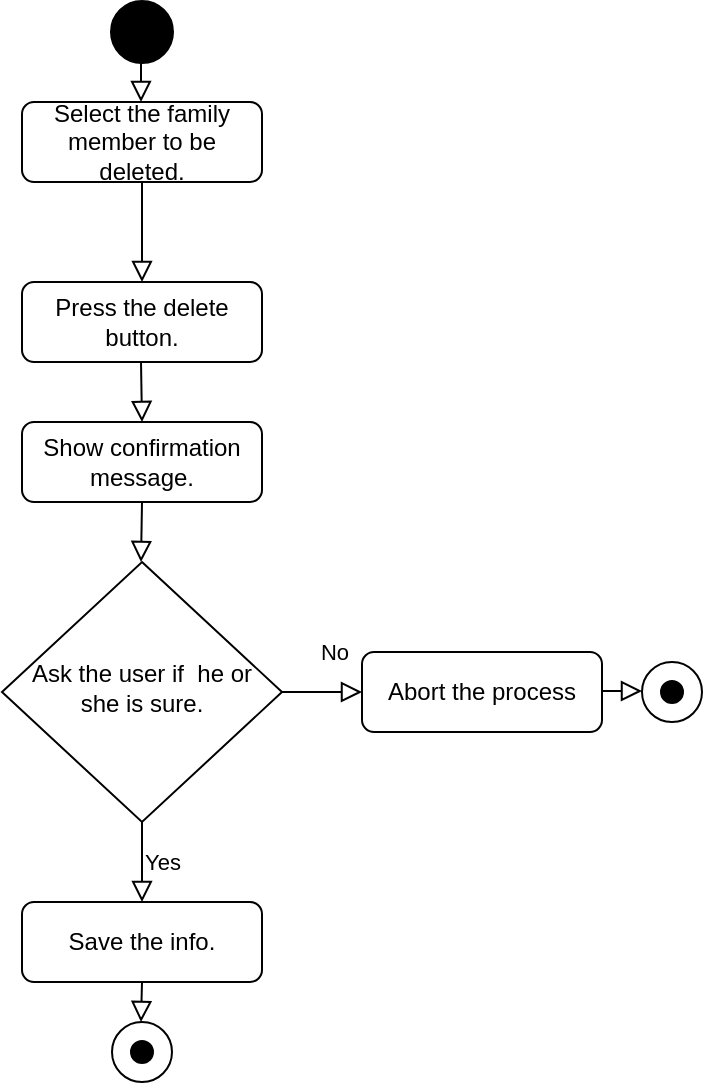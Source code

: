<mxfile version="15.9.1" type="device"><diagram id="C5RBs43oDa-KdzZeNtuy" name="Page-1"><mxGraphModel dx="1422" dy="705" grid="1" gridSize="10" guides="1" tooltips="1" connect="1" arrows="1" fold="1" page="1" pageScale="1" pageWidth="827" pageHeight="1169" math="0" shadow="0"><root><mxCell id="WIyWlLk6GJQsqaUBKTNV-0"/><mxCell id="WIyWlLk6GJQsqaUBKTNV-1" parent="WIyWlLk6GJQsqaUBKTNV-0"/><mxCell id="30vR-EgdRvdBqO9ioOS3-0" value="" style="rounded=0;html=1;jettySize=auto;orthogonalLoop=1;fontSize=11;endArrow=block;endFill=0;endSize=8;strokeWidth=1;shadow=0;labelBackgroundColor=none;edgeStyle=orthogonalEdgeStyle;" edge="1" parent="WIyWlLk6GJQsqaUBKTNV-1" source="30vR-EgdRvdBqO9ioOS3-1"><mxGeometry relative="1" as="geometry"><mxPoint x="320" y="510" as="targetPoint"/></mxGeometry></mxCell><mxCell id="30vR-EgdRvdBqO9ioOS3-1" value="Select the family member to be deleted." style="rounded=1;whiteSpace=wrap;html=1;fontSize=12;glass=0;strokeWidth=1;shadow=0;" vertex="1" parent="WIyWlLk6GJQsqaUBKTNV-1"><mxGeometry x="260" y="420" width="120" height="40" as="geometry"/></mxCell><mxCell id="30vR-EgdRvdBqO9ioOS3-2" value="No" style="rounded=0;html=1;jettySize=auto;orthogonalLoop=1;fontSize=11;endArrow=block;endFill=0;endSize=8;strokeWidth=1;shadow=0;labelBackgroundColor=none;edgeStyle=orthogonalEdgeStyle;exitX=1;exitY=0.5;exitDx=0;exitDy=0;" edge="1" parent="WIyWlLk6GJQsqaUBKTNV-1" source="30vR-EgdRvdBqO9ioOS3-4"><mxGeometry x="0.333" y="20" relative="1" as="geometry"><mxPoint as="offset"/><mxPoint x="430" y="715" as="targetPoint"/></mxGeometry></mxCell><mxCell id="30vR-EgdRvdBqO9ioOS3-3" value="Yes" style="edgeStyle=orthogonalEdgeStyle;rounded=0;html=1;jettySize=auto;orthogonalLoop=1;fontSize=11;endArrow=block;endFill=0;endSize=8;strokeWidth=1;shadow=0;labelBackgroundColor=none;" edge="1" parent="WIyWlLk6GJQsqaUBKTNV-1" source="30vR-EgdRvdBqO9ioOS3-4"><mxGeometry y="10" relative="1" as="geometry"><mxPoint as="offset"/><mxPoint x="320" y="820" as="targetPoint"/><Array as="points"><mxPoint x="320" y="810"/><mxPoint x="320" y="810"/></Array></mxGeometry></mxCell><mxCell id="30vR-EgdRvdBqO9ioOS3-4" value="Ask the user if&amp;nbsp; he or she is sure." style="rhombus;whiteSpace=wrap;html=1;shadow=0;fontFamily=Helvetica;fontSize=12;align=center;strokeWidth=1;spacing=6;spacingTop=-4;" vertex="1" parent="WIyWlLk6GJQsqaUBKTNV-1"><mxGeometry x="250" y="650" width="140" height="130" as="geometry"/></mxCell><mxCell id="30vR-EgdRvdBqO9ioOS3-5" value="Show confirmation message." style="rounded=1;whiteSpace=wrap;html=1;fontSize=12;glass=0;strokeWidth=1;shadow=0;" vertex="1" parent="WIyWlLk6GJQsqaUBKTNV-1"><mxGeometry x="260" y="580" width="120" height="40" as="geometry"/></mxCell><mxCell id="30vR-EgdRvdBqO9ioOS3-6" value="Press the delete button." style="rounded=1;whiteSpace=wrap;html=1;fontSize=12;glass=0;strokeWidth=1;shadow=0;" vertex="1" parent="WIyWlLk6GJQsqaUBKTNV-1"><mxGeometry x="260" y="510" width="120" height="40" as="geometry"/></mxCell><mxCell id="30vR-EgdRvdBqO9ioOS3-7" value="" style="rounded=0;html=1;jettySize=auto;orthogonalLoop=1;fontSize=11;endArrow=block;endFill=0;endSize=8;strokeWidth=1;shadow=0;labelBackgroundColor=none;edgeStyle=orthogonalEdgeStyle;entryX=0.5;entryY=0;entryDx=0;entryDy=0;" edge="1" parent="WIyWlLk6GJQsqaUBKTNV-1" target="30vR-EgdRvdBqO9ioOS3-5"><mxGeometry relative="1" as="geometry"><mxPoint x="319.5" y="550" as="sourcePoint"/><mxPoint x="319.5" y="575" as="targetPoint"/></mxGeometry></mxCell><mxCell id="30vR-EgdRvdBqO9ioOS3-8" value="" style="rounded=0;html=1;jettySize=auto;orthogonalLoop=1;fontSize=11;endArrow=block;endFill=0;endSize=8;strokeWidth=1;shadow=0;labelBackgroundColor=none;edgeStyle=orthogonalEdgeStyle;exitX=0.5;exitY=1;exitDx=0;exitDy=0;" edge="1" parent="WIyWlLk6GJQsqaUBKTNV-1" source="30vR-EgdRvdBqO9ioOS3-5"><mxGeometry relative="1" as="geometry"><mxPoint x="320" y="630" as="sourcePoint"/><mxPoint x="319.5" y="650" as="targetPoint"/></mxGeometry></mxCell><mxCell id="30vR-EgdRvdBqO9ioOS3-9" style="edgeStyle=orthogonalEdgeStyle;rounded=0;orthogonalLoop=1;jettySize=auto;html=1;entryX=0.5;entryY=1;entryDx=0;entryDy=0;" edge="1" parent="WIyWlLk6GJQsqaUBKTNV-1" target="30vR-EgdRvdBqO9ioOS3-4"><mxGeometry relative="1" as="geometry"><mxPoint x="320" y="780" as="sourcePoint"/></mxGeometry></mxCell><mxCell id="30vR-EgdRvdBqO9ioOS3-11" value="" style="strokeWidth=2;html=1;shape=mxgraph.flowchart.start_2;whiteSpace=wrap;fillColor=#000000;" vertex="1" parent="WIyWlLk6GJQsqaUBKTNV-1"><mxGeometry x="305" y="370" width="30" height="30" as="geometry"/></mxCell><mxCell id="30vR-EgdRvdBqO9ioOS3-12" value="" style="rounded=0;html=1;jettySize=auto;orthogonalLoop=1;fontSize=11;endArrow=block;endFill=0;endSize=8;strokeWidth=1;shadow=0;labelBackgroundColor=none;edgeStyle=orthogonalEdgeStyle;" edge="1" parent="WIyWlLk6GJQsqaUBKTNV-1"><mxGeometry relative="1" as="geometry"><mxPoint x="319.5" y="390" as="sourcePoint"/><mxPoint x="319.5" y="420" as="targetPoint"/><Array as="points"><mxPoint x="319.5" y="410"/><mxPoint x="319.5" y="410"/></Array></mxGeometry></mxCell><mxCell id="30vR-EgdRvdBqO9ioOS3-20" value="" style="group" vertex="1" connectable="0" parent="WIyWlLk6GJQsqaUBKTNV-1"><mxGeometry x="305" y="880" width="30" height="30" as="geometry"/></mxCell><mxCell id="30vR-EgdRvdBqO9ioOS3-13" value="" style="verticalLabelPosition=bottom;verticalAlign=top;html=1;shape=mxgraph.flowchart.on-page_reference;fillColor=#FFFFFF;" vertex="1" parent="30vR-EgdRvdBqO9ioOS3-20"><mxGeometry width="30" height="30" as="geometry"/></mxCell><mxCell id="30vR-EgdRvdBqO9ioOS3-16" value="" style="group" vertex="1" connectable="0" parent="30vR-EgdRvdBqO9ioOS3-20"><mxGeometry x="10" y="10" width="10" height="10" as="geometry"/></mxCell><mxCell id="30vR-EgdRvdBqO9ioOS3-14" value="" style="strokeWidth=2;html=1;shape=mxgraph.flowchart.start_2;whiteSpace=wrap;fillColor=#000000;" vertex="1" parent="30vR-EgdRvdBqO9ioOS3-16"><mxGeometry width="10" height="10" as="geometry"/></mxCell><mxCell id="30vR-EgdRvdBqO9ioOS3-15" style="edgeStyle=orthogonalEdgeStyle;rounded=0;orthogonalLoop=1;jettySize=auto;html=1;exitX=0.5;exitY=1;exitDx=0;exitDy=0;exitPerimeter=0;entryX=0.5;entryY=0;entryDx=0;entryDy=0;entryPerimeter=0;" edge="1" parent="30vR-EgdRvdBqO9ioOS3-16" source="30vR-EgdRvdBqO9ioOS3-14" target="30vR-EgdRvdBqO9ioOS3-14"><mxGeometry relative="1" as="geometry"/></mxCell><mxCell id="30vR-EgdRvdBqO9ioOS3-22" value="Save the info." style="rounded=1;whiteSpace=wrap;html=1;fontSize=12;glass=0;strokeWidth=1;shadow=0;" vertex="1" parent="WIyWlLk6GJQsqaUBKTNV-1"><mxGeometry x="260" y="820" width="120" height="40" as="geometry"/></mxCell><mxCell id="30vR-EgdRvdBqO9ioOS3-25" value="" style="rounded=0;html=1;jettySize=auto;orthogonalLoop=1;fontSize=11;endArrow=block;endFill=0;endSize=8;strokeWidth=1;shadow=0;labelBackgroundColor=none;edgeStyle=orthogonalEdgeStyle;" edge="1" parent="WIyWlLk6GJQsqaUBKTNV-1"><mxGeometry relative="1" as="geometry"><mxPoint x="320" y="860" as="sourcePoint"/><mxPoint x="319.5" y="880" as="targetPoint"/></mxGeometry></mxCell><mxCell id="30vR-EgdRvdBqO9ioOS3-28" value="Abort the process" style="rounded=1;whiteSpace=wrap;html=1;fontSize=12;glass=0;strokeWidth=1;shadow=0;" vertex="1" parent="WIyWlLk6GJQsqaUBKTNV-1"><mxGeometry x="430" y="695" width="120" height="40" as="geometry"/></mxCell><mxCell id="30vR-EgdRvdBqO9ioOS3-29" value="" style="verticalLabelPosition=bottom;verticalAlign=top;html=1;shape=mxgraph.flowchart.on-page_reference;fillColor=#FFFFFF;" vertex="1" parent="WIyWlLk6GJQsqaUBKTNV-1"><mxGeometry x="570" y="700" width="30" height="30" as="geometry"/></mxCell><mxCell id="30vR-EgdRvdBqO9ioOS3-30" value="" style="strokeWidth=2;html=1;shape=mxgraph.flowchart.start_2;whiteSpace=wrap;fillColor=#000000;" vertex="1" parent="WIyWlLk6GJQsqaUBKTNV-1"><mxGeometry x="580" y="710" width="10" height="10" as="geometry"/></mxCell><mxCell id="30vR-EgdRvdBqO9ioOS3-31" value="" style="rounded=0;html=1;jettySize=auto;orthogonalLoop=1;fontSize=11;endArrow=block;endFill=0;endSize=8;strokeWidth=1;shadow=0;labelBackgroundColor=none;edgeStyle=orthogonalEdgeStyle;" edge="1" parent="WIyWlLk6GJQsqaUBKTNV-1"><mxGeometry relative="1" as="geometry"><mxPoint x="550" y="714.5" as="sourcePoint"/><mxPoint x="570" y="714.5" as="targetPoint"/><Array as="points"><mxPoint x="570" y="714.5"/><mxPoint x="570" y="714.5"/></Array></mxGeometry></mxCell></root></mxGraphModel></diagram></mxfile>